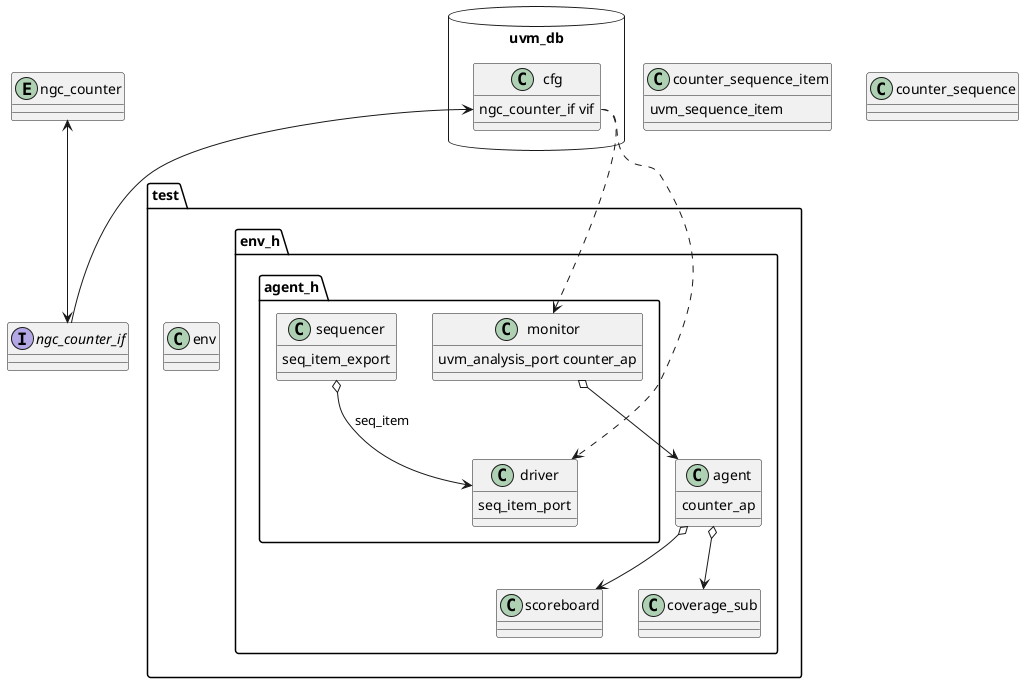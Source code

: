 @startuml

entity ngc_counter
interface ngc_counter_if

package uvm_db <<Database>> {
    class cfg {
        ngc_counter_if vif
    }
}

package test {
    class env
}

package test.env_h {

    class scoreboard
    class coverage_sub
    class agent {
        counter_ap
    }

}

package test.env_h.agent_h {
    class monitor {
        uvm_analysis_port counter_ap
    }
    class driver {
        seq_item_port
    }
    class sequencer {
        seq_item_export
    }

}

class counter_sequence_item {
    uvm_sequence_item
}

class counter_sequence {
}

ngc_counter <--> ngc_counter_if
cfg::ngc_counter_if <-- ngc_counter_if
cfg::ngc_counter_if ..> driver
cfg::ngc_counter_if ..> monitor

sequencer o--> driver : seq_item
monitor o--> agent

agent o--> coverage_sub
agent o--> scoreboard

@enduml